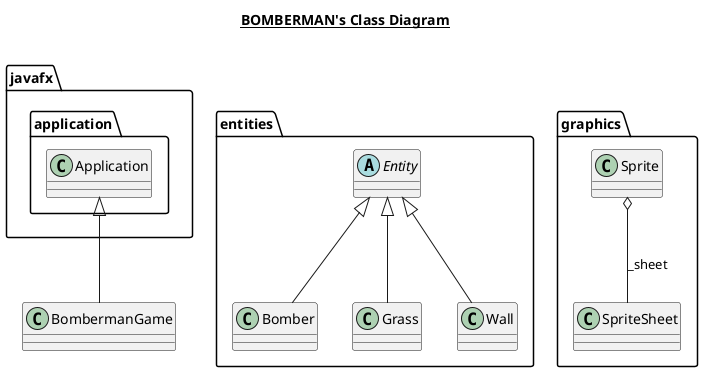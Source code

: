 @startuml

title __BOMBERMAN's Class Diagram__\n

class BombermanGame {
}
class entities.Bomber {
}
abstract class entities.Entity {
}
class entities.Grass {
}
class entities.Wall {
}
class graphics.Sprite {
}
class graphics.SpriteSheet {
}


BombermanGame -up-|> javafx.application.Application
entities.Bomber -up-|> entities.Entity
entities.Grass -up-|>entities.Entity
entities.Wall -up-|> entities.Entity
graphics.Sprite o-- graphics.SpriteSheet : _sheet


@enduml

